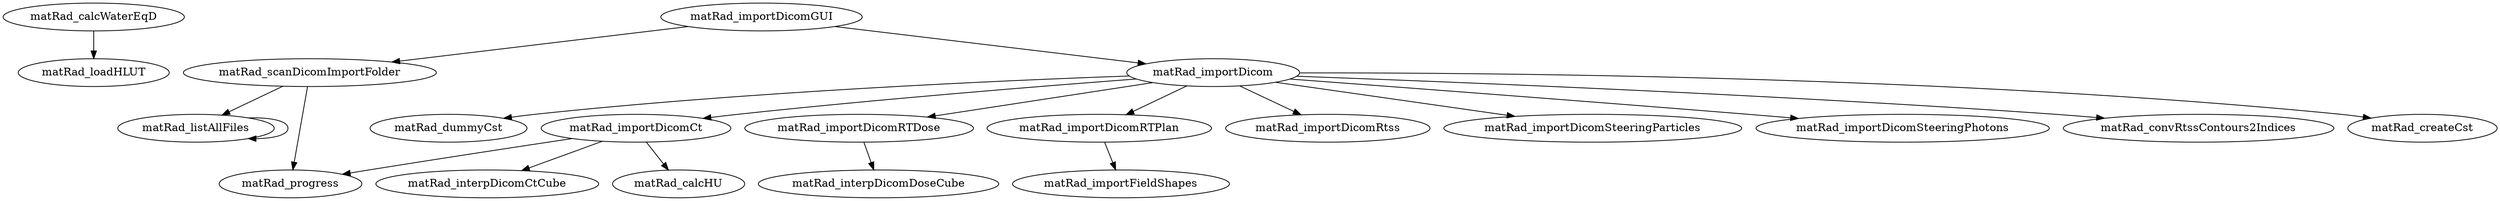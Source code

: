 /* Created by mdot for Matlab */
digraph m2html {
  matRad_calcWaterEqD -> matRad_loadHLUT;
  matRad_importDicom -> matRad_convRtssContours2Indices;
  matRad_importDicom -> matRad_createCst;
  matRad_importDicom -> matRad_dummyCst;
  matRad_importDicom -> matRad_importDicomCt;
  matRad_importDicom -> matRad_importDicomRTDose;
  matRad_importDicom -> matRad_importDicomRTPlan;
  matRad_importDicom -> matRad_importDicomRtss;
  matRad_importDicom -> matRad_importDicomSteeringParticles;
  matRad_importDicom -> matRad_importDicomSteeringPhotons;
  matRad_importDicomCt -> matRad_calcHU;
  matRad_importDicomCt -> matRad_interpDicomCtCube;
  matRad_importDicomCt -> matRad_progress;
  matRad_importDicomGUI -> matRad_importDicom;
  matRad_importDicomGUI -> matRad_scanDicomImportFolder;
  matRad_importDicomRTDose -> matRad_interpDicomDoseCube;
  matRad_importDicomRTPlan -> matRad_importFieldShapes;
  matRad_listAllFiles -> matRad_listAllFiles;
  matRad_scanDicomImportFolder -> matRad_listAllFiles;
  matRad_scanDicomImportFolder -> matRad_progress;

  matRad_calcHU [URL="matRad_calcHU.html"];
  matRad_calcWaterEqD [URL="matRad_calcWaterEqD.html"];
  matRad_convRtssContours2Indices [URL="matRad_convRtssContours2Indices.html"];
  matRad_createCst [URL="matRad_createCst.html"];
  matRad_dummyCst [URL="matRad_dummyCst.html"];
  matRad_importDicom [URL="matRad_importDicom.html"];
  matRad_importDicomCt [URL="matRad_importDicomCt.html"];
  matRad_importDicomGUI [URL="matRad_importDicomGUI.html"];
  matRad_importDicomRTDose [URL="matRad_importDicomRTDose.html"];
  matRad_importDicomRTPlan [URL="matRad_importDicomRTPlan.html"];
  matRad_importDicomRtss [URL="matRad_importDicomRtss.html"];
  matRad_importDicomSteeringParticles [URL="matRad_importDicomSteeringParticles.html"];
  matRad_importDicomSteeringPhotons [URL="matRad_importDicomSteeringPhotons.html"];
  matRad_importFieldShapes [URL="matRad_importFieldShapes.html"];
  matRad_interpDicomCtCube [URL="matRad_interpDicomCtCube.html"];
  matRad_interpDicomDoseCube [URL="matRad_interpDicomDoseCube.html"];
  matRad_listAllFiles [URL="matRad_listAllFiles.html"];
  matRad_loadHLUT [URL="matRad_loadHLUT.html"];
  matRad_progress [URL="matRad_progress.html"];
  matRad_scanDicomImportFolder [URL="matRad_scanDicomImportFolder.html"];
}